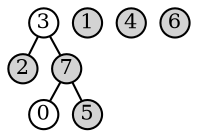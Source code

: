 // input 0-3
graph {
    graph [nodesep=0.1,ranksep=0.1,fontsize=12]

    node [shape=circle,fixedsize=true,width=0.2,fontsize=10,style=filled,fillcolor=lightgray]
    0 1 2 3 4 5 6 7

    3 -- 2
    7 -- 5
    7 -- 0

    // 输入 0-3
    0, 3 [fillcolor=white]
    3 -- 7
}